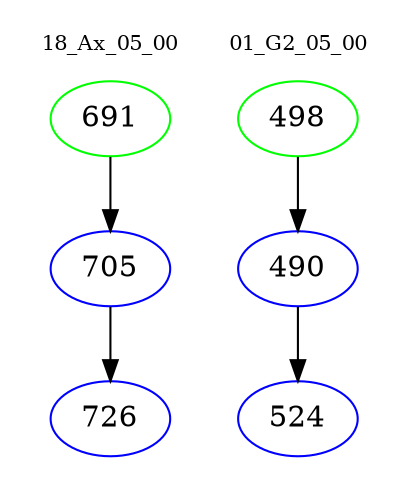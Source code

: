digraph{
subgraph cluster_0 {
color = white
label = "18_Ax_05_00";
fontsize=10;
T0_691 [label="691", color="green"]
T0_691 -> T0_705 [color="black"]
T0_705 [label="705", color="blue"]
T0_705 -> T0_726 [color="black"]
T0_726 [label="726", color="blue"]
}
subgraph cluster_1 {
color = white
label = "01_G2_05_00";
fontsize=10;
T1_498 [label="498", color="green"]
T1_498 -> T1_490 [color="black"]
T1_490 [label="490", color="blue"]
T1_490 -> T1_524 [color="black"]
T1_524 [label="524", color="blue"]
}
}
